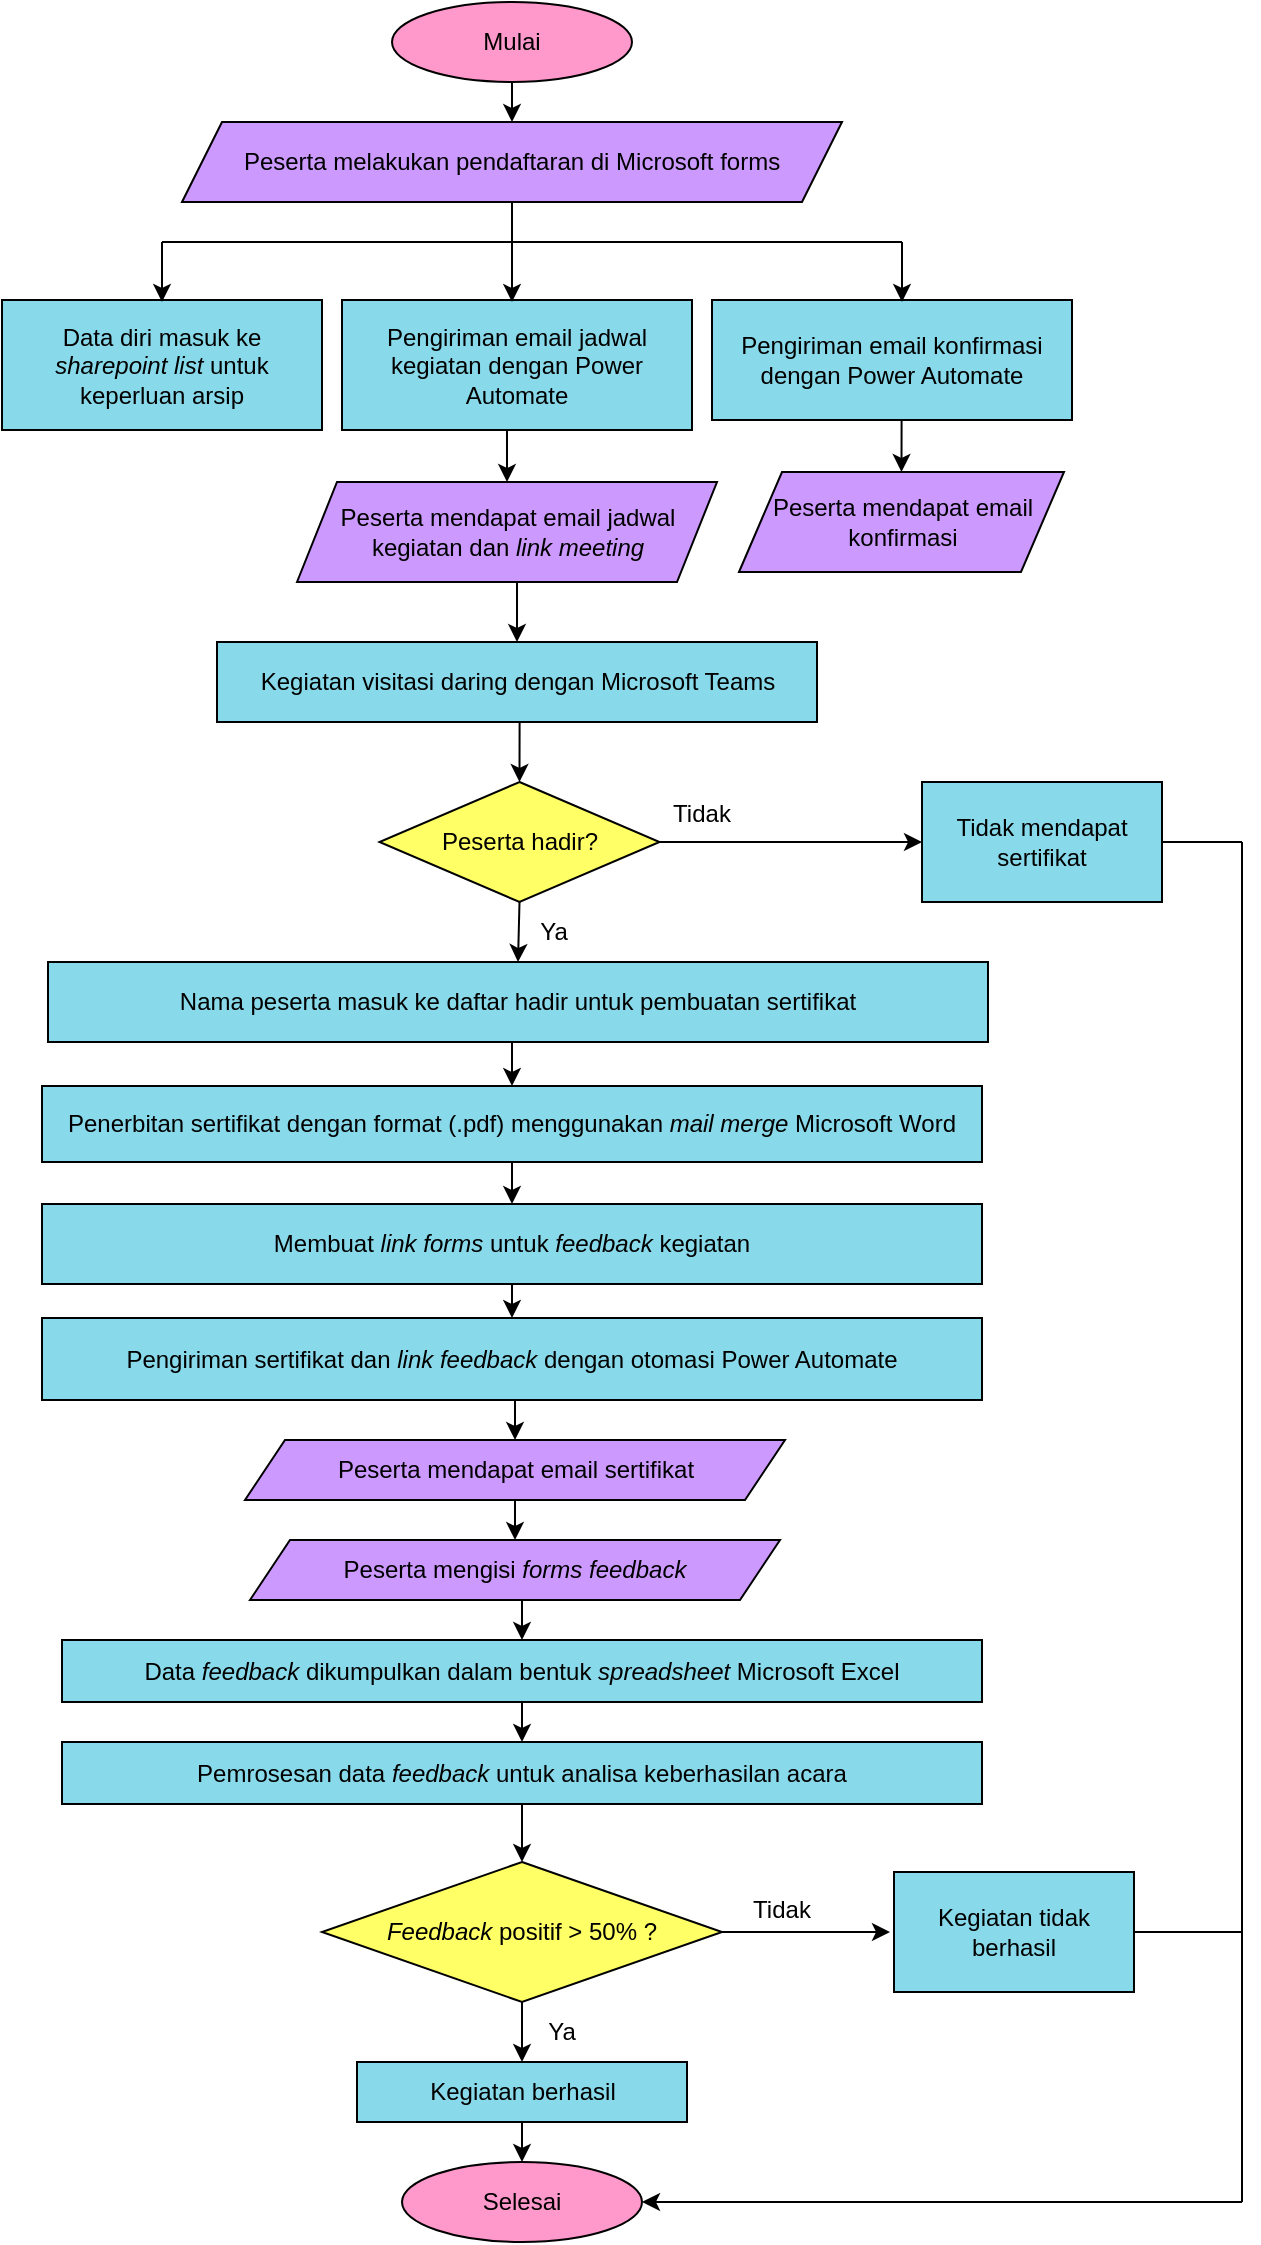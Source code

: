 <mxfile version="16.4.1" type="github">
  <diagram id="C5RBs43oDa-KdzZeNtuy" name="Page-1">
    <mxGraphModel dx="1076" dy="451" grid="1" gridSize="10" guides="1" tooltips="1" connect="1" arrows="1" fold="1" page="1" pageScale="1" pageWidth="827" pageHeight="1169" math="0" shadow="0">
      <root>
        <mxCell id="WIyWlLk6GJQsqaUBKTNV-0" />
        <mxCell id="WIyWlLk6GJQsqaUBKTNV-1" parent="WIyWlLk6GJQsqaUBKTNV-0" />
        <mxCell id="Xmg_F8E3b7S0yMsgVUb--53" style="edgeStyle=orthogonalEdgeStyle;rounded=0;orthogonalLoop=1;jettySize=auto;html=1;exitX=0.5;exitY=1;exitDx=0;exitDy=0;entryX=0.5;entryY=0;entryDx=0;entryDy=0;" parent="WIyWlLk6GJQsqaUBKTNV-1" source="Xmg_F8E3b7S0yMsgVUb--0" target="Xmg_F8E3b7S0yMsgVUb--1" edge="1">
          <mxGeometry relative="1" as="geometry" />
        </mxCell>
        <mxCell id="Xmg_F8E3b7S0yMsgVUb--0" value="Mulai" style="ellipse;whiteSpace=wrap;html=1;fillColor=#FF99CC;" parent="WIyWlLk6GJQsqaUBKTNV-1" vertex="1">
          <mxGeometry x="235" y="40" width="120" height="40" as="geometry" />
        </mxCell>
        <mxCell id="Xmg_F8E3b7S0yMsgVUb--1" value="Peserta melakukan pendaftaran di Microsoft&amp;nbsp;forms" style="shape=parallelogram;perimeter=parallelogramPerimeter;whiteSpace=wrap;html=1;fixedSize=1;fillColor=#CC99FF;" parent="WIyWlLk6GJQsqaUBKTNV-1" vertex="1">
          <mxGeometry x="130" y="100" width="330" height="40" as="geometry" />
        </mxCell>
        <mxCell id="Xmg_F8E3b7S0yMsgVUb--2" value="Data diri masuk ke &lt;i&gt;sharepoint list &lt;/i&gt;untuk keperluan arsip" style="rounded=0;whiteSpace=wrap;html=1;fillColor=#88DAEB;" parent="WIyWlLk6GJQsqaUBKTNV-1" vertex="1">
          <mxGeometry x="40" y="189" width="160" height="65" as="geometry" />
        </mxCell>
        <mxCell id="Kh-9gaG5R-nCd0gry7N--14" style="edgeStyle=orthogonalEdgeStyle;rounded=0;orthogonalLoop=1;jettySize=auto;html=1;exitX=0.5;exitY=1;exitDx=0;exitDy=0;entryX=0.5;entryY=0;entryDx=0;entryDy=0;" parent="WIyWlLk6GJQsqaUBKTNV-1" source="Xmg_F8E3b7S0yMsgVUb--3" target="Xmg_F8E3b7S0yMsgVUb--5" edge="1">
          <mxGeometry relative="1" as="geometry" />
        </mxCell>
        <mxCell id="Xmg_F8E3b7S0yMsgVUb--3" value="Pengiriman email konfirmasi dengan Power Automate" style="rounded=0;whiteSpace=wrap;html=1;fillColor=#88DAEB;" parent="WIyWlLk6GJQsqaUBKTNV-1" vertex="1">
          <mxGeometry x="395" y="189" width="180" height="60" as="geometry" />
        </mxCell>
        <mxCell id="Xmg_F8E3b7S0yMsgVUb--28" style="edgeStyle=orthogonalEdgeStyle;rounded=0;orthogonalLoop=1;jettySize=auto;html=1;exitX=0.5;exitY=1;exitDx=0;exitDy=0;entryX=0.5;entryY=0;entryDx=0;entryDy=0;" parent="WIyWlLk6GJQsqaUBKTNV-1" source="Xmg_F8E3b7S0yMsgVUb--4" target="Xmg_F8E3b7S0yMsgVUb--6" edge="1">
          <mxGeometry relative="1" as="geometry" />
        </mxCell>
        <mxCell id="Xmg_F8E3b7S0yMsgVUb--4" value="Pengiriman email jadwal kegiatan dengan Power Automate" style="rounded=0;whiteSpace=wrap;html=1;fillColor=#88DAEB;" parent="WIyWlLk6GJQsqaUBKTNV-1" vertex="1">
          <mxGeometry x="210" y="189" width="175" height="65" as="geometry" />
        </mxCell>
        <mxCell id="Xmg_F8E3b7S0yMsgVUb--5" value="Peserta mendapat email konfirmasi" style="shape=parallelogram;perimeter=parallelogramPerimeter;whiteSpace=wrap;html=1;fixedSize=1;size=21.5;fillColor=#CC99FF;" parent="WIyWlLk6GJQsqaUBKTNV-1" vertex="1">
          <mxGeometry x="408.5" y="275" width="162.5" height="50" as="geometry" />
        </mxCell>
        <mxCell id="Kh-9gaG5R-nCd0gry7N--15" style="edgeStyle=orthogonalEdgeStyle;rounded=0;orthogonalLoop=1;jettySize=auto;html=1;exitX=0.5;exitY=1;exitDx=0;exitDy=0;entryX=0.5;entryY=0;entryDx=0;entryDy=0;" parent="WIyWlLk6GJQsqaUBKTNV-1" source="Xmg_F8E3b7S0yMsgVUb--6" target="Xmg_F8E3b7S0yMsgVUb--7" edge="1">
          <mxGeometry relative="1" as="geometry" />
        </mxCell>
        <mxCell id="Xmg_F8E3b7S0yMsgVUb--6" value="Peserta mendapat email jadwal kegiatan dan &lt;i&gt;link meeting&lt;/i&gt;" style="shape=parallelogram;perimeter=parallelogramPerimeter;whiteSpace=wrap;html=1;fixedSize=1;fillColor=#CC99FF;" parent="WIyWlLk6GJQsqaUBKTNV-1" vertex="1">
          <mxGeometry x="187.5" y="280" width="210" height="50" as="geometry" />
        </mxCell>
        <mxCell id="Xmg_F8E3b7S0yMsgVUb--32" style="edgeStyle=orthogonalEdgeStyle;rounded=0;orthogonalLoop=1;jettySize=auto;html=1;exitX=0.5;exitY=1;exitDx=0;exitDy=0;entryX=0.5;entryY=0;entryDx=0;entryDy=0;" parent="WIyWlLk6GJQsqaUBKTNV-1" source="Xmg_F8E3b7S0yMsgVUb--7" target="Xmg_F8E3b7S0yMsgVUb--8" edge="1">
          <mxGeometry relative="1" as="geometry" />
        </mxCell>
        <mxCell id="Xmg_F8E3b7S0yMsgVUb--7" value="Kegiatan visitasi daring dengan Microsoft Teams" style="rounded=0;whiteSpace=wrap;html=1;fillColor=#88DAEB;" parent="WIyWlLk6GJQsqaUBKTNV-1" vertex="1">
          <mxGeometry x="147.5" y="360" width="300" height="40" as="geometry" />
        </mxCell>
        <mxCell id="Xmg_F8E3b7S0yMsgVUb--34" style="edgeStyle=orthogonalEdgeStyle;rounded=0;orthogonalLoop=1;jettySize=auto;html=1;exitX=0.5;exitY=1;exitDx=0;exitDy=0;entryX=0.5;entryY=0;entryDx=0;entryDy=0;" parent="WIyWlLk6GJQsqaUBKTNV-1" source="Xmg_F8E3b7S0yMsgVUb--8" target="Xmg_F8E3b7S0yMsgVUb--10" edge="1">
          <mxGeometry relative="1" as="geometry" />
        </mxCell>
        <mxCell id="HR6x1QMzDyvR9N6RNhHc-10" style="edgeStyle=orthogonalEdgeStyle;rounded=0;orthogonalLoop=1;jettySize=auto;html=1;exitX=1;exitY=0.5;exitDx=0;exitDy=0;entryX=0;entryY=0.5;entryDx=0;entryDy=0;" edge="1" parent="WIyWlLk6GJQsqaUBKTNV-1" source="Xmg_F8E3b7S0yMsgVUb--8" target="HR6x1QMzDyvR9N6RNhHc-2">
          <mxGeometry relative="1" as="geometry" />
        </mxCell>
        <mxCell id="Xmg_F8E3b7S0yMsgVUb--8" value="Peserta hadir?" style="rhombus;whiteSpace=wrap;html=1;fillColor=#FFFF66;" parent="WIyWlLk6GJQsqaUBKTNV-1" vertex="1">
          <mxGeometry x="228.75" y="430" width="140" height="60" as="geometry" />
        </mxCell>
        <mxCell id="Xmg_F8E3b7S0yMsgVUb--37" style="edgeStyle=orthogonalEdgeStyle;rounded=0;orthogonalLoop=1;jettySize=auto;html=1;exitX=0.5;exitY=1;exitDx=0;exitDy=0;entryX=0.5;entryY=0;entryDx=0;entryDy=0;" parent="WIyWlLk6GJQsqaUBKTNV-1" source="Xmg_F8E3b7S0yMsgVUb--10" target="Xmg_F8E3b7S0yMsgVUb--11" edge="1">
          <mxGeometry relative="1" as="geometry" />
        </mxCell>
        <mxCell id="Xmg_F8E3b7S0yMsgVUb--10" value="Nama peserta masuk ke daftar hadir untuk pembuatan sertifikat" style="rounded=0;whiteSpace=wrap;html=1;fillColor=#88DAEB;" parent="WIyWlLk6GJQsqaUBKTNV-1" vertex="1">
          <mxGeometry x="63" y="520" width="470" height="40" as="geometry" />
        </mxCell>
        <mxCell id="Xmg_F8E3b7S0yMsgVUb--38" style="edgeStyle=orthogonalEdgeStyle;rounded=0;orthogonalLoop=1;jettySize=auto;html=1;exitX=0.5;exitY=1;exitDx=0;exitDy=0;entryX=0.5;entryY=0;entryDx=0;entryDy=0;" parent="WIyWlLk6GJQsqaUBKTNV-1" source="Xmg_F8E3b7S0yMsgVUb--11" target="Xmg_F8E3b7S0yMsgVUb--13" edge="1">
          <mxGeometry relative="1" as="geometry" />
        </mxCell>
        <mxCell id="Xmg_F8E3b7S0yMsgVUb--11" value="Penerbitan sertifikat dengan format (.pdf) menggunakan &lt;i&gt;mail merge &lt;/i&gt;Microsoft Word" style="rounded=0;whiteSpace=wrap;html=1;fillColor=#88DAEB;" parent="WIyWlLk6GJQsqaUBKTNV-1" vertex="1">
          <mxGeometry x="60" y="582" width="470" height="38" as="geometry" />
        </mxCell>
        <mxCell id="Xmg_F8E3b7S0yMsgVUb--40" style="edgeStyle=orthogonalEdgeStyle;rounded=0;orthogonalLoop=1;jettySize=auto;html=1;exitX=0.5;exitY=1;exitDx=0;exitDy=0;entryX=0.5;entryY=0;entryDx=0;entryDy=0;" parent="WIyWlLk6GJQsqaUBKTNV-1" source="Xmg_F8E3b7S0yMsgVUb--12" target="Xmg_F8E3b7S0yMsgVUb--15" edge="1">
          <mxGeometry relative="1" as="geometry" />
        </mxCell>
        <mxCell id="Xmg_F8E3b7S0yMsgVUb--12" value="Pengiriman sertifikat dan &lt;i&gt;link feedback&lt;/i&gt; dengan otomasi Power Automate" style="rounded=0;whiteSpace=wrap;html=1;fillColor=#88DAEB;" parent="WIyWlLk6GJQsqaUBKTNV-1" vertex="1">
          <mxGeometry x="60" y="698" width="470" height="41" as="geometry" />
        </mxCell>
        <mxCell id="Xmg_F8E3b7S0yMsgVUb--39" style="edgeStyle=orthogonalEdgeStyle;rounded=0;orthogonalLoop=1;jettySize=auto;html=1;exitX=0.5;exitY=1;exitDx=0;exitDy=0;entryX=0.5;entryY=0;entryDx=0;entryDy=0;" parent="WIyWlLk6GJQsqaUBKTNV-1" source="Xmg_F8E3b7S0yMsgVUb--13" target="Xmg_F8E3b7S0yMsgVUb--12" edge="1">
          <mxGeometry relative="1" as="geometry" />
        </mxCell>
        <mxCell id="Xmg_F8E3b7S0yMsgVUb--13" value="Membuat &lt;i&gt;link forms&lt;/i&gt; untuk &lt;i&gt;feedback &lt;/i&gt;kegiatan" style="rounded=0;whiteSpace=wrap;html=1;fillColor=#88DAEB;" parent="WIyWlLk6GJQsqaUBKTNV-1" vertex="1">
          <mxGeometry x="60" y="641" width="470" height="40" as="geometry" />
        </mxCell>
        <mxCell id="Xmg_F8E3b7S0yMsgVUb--43" style="edgeStyle=orthogonalEdgeStyle;rounded=0;orthogonalLoop=1;jettySize=auto;html=1;exitX=0.5;exitY=1;exitDx=0;exitDy=0;entryX=0.5;entryY=0;entryDx=0;entryDy=0;" parent="WIyWlLk6GJQsqaUBKTNV-1" source="Xmg_F8E3b7S0yMsgVUb--14" target="Xmg_F8E3b7S0yMsgVUb--17" edge="1">
          <mxGeometry relative="1" as="geometry" />
        </mxCell>
        <mxCell id="Xmg_F8E3b7S0yMsgVUb--14" value="Data &lt;i&gt;feedback &lt;/i&gt;dikumpulkan dalam bentuk &lt;i&gt;spreadsheet &lt;/i&gt;Microsoft Excel" style="rounded=0;whiteSpace=wrap;html=1;fillColor=#88DAEB;" parent="WIyWlLk6GJQsqaUBKTNV-1" vertex="1">
          <mxGeometry x="70" y="859" width="460" height="31" as="geometry" />
        </mxCell>
        <mxCell id="Xmg_F8E3b7S0yMsgVUb--41" style="edgeStyle=orthogonalEdgeStyle;rounded=0;orthogonalLoop=1;jettySize=auto;html=1;exitX=0.5;exitY=1;exitDx=0;exitDy=0;entryX=0.5;entryY=0;entryDx=0;entryDy=0;" parent="WIyWlLk6GJQsqaUBKTNV-1" source="Xmg_F8E3b7S0yMsgVUb--15" target="Xmg_F8E3b7S0yMsgVUb--16" edge="1">
          <mxGeometry relative="1" as="geometry" />
        </mxCell>
        <mxCell id="Xmg_F8E3b7S0yMsgVUb--15" value="Peserta mendapat email sertifikat" style="shape=parallelogram;perimeter=parallelogramPerimeter;whiteSpace=wrap;html=1;fixedSize=1;fillColor=#CC99FF;" parent="WIyWlLk6GJQsqaUBKTNV-1" vertex="1">
          <mxGeometry x="161.5" y="759" width="270" height="30" as="geometry" />
        </mxCell>
        <mxCell id="Kh-9gaG5R-nCd0gry7N--19" style="edgeStyle=orthogonalEdgeStyle;rounded=0;orthogonalLoop=1;jettySize=auto;html=1;exitX=0.5;exitY=1;exitDx=0;exitDy=0;entryX=0.5;entryY=0;entryDx=0;entryDy=0;" parent="WIyWlLk6GJQsqaUBKTNV-1" source="Xmg_F8E3b7S0yMsgVUb--16" target="Xmg_F8E3b7S0yMsgVUb--14" edge="1">
          <mxGeometry relative="1" as="geometry" />
        </mxCell>
        <mxCell id="Xmg_F8E3b7S0yMsgVUb--16" value="Peserta mengisi &lt;i&gt;forms feedback&lt;/i&gt;" style="shape=parallelogram;perimeter=parallelogramPerimeter;whiteSpace=wrap;html=1;fixedSize=1;fillColor=#CC99FF;" parent="WIyWlLk6GJQsqaUBKTNV-1" vertex="1">
          <mxGeometry x="164" y="809" width="265" height="30" as="geometry" />
        </mxCell>
        <mxCell id="Xmg_F8E3b7S0yMsgVUb--44" style="edgeStyle=orthogonalEdgeStyle;rounded=0;orthogonalLoop=1;jettySize=auto;html=1;exitX=0.5;exitY=1;exitDx=0;exitDy=0;entryX=0.5;entryY=0;entryDx=0;entryDy=0;" parent="WIyWlLk6GJQsqaUBKTNV-1" source="Xmg_F8E3b7S0yMsgVUb--17" target="Xmg_F8E3b7S0yMsgVUb--19" edge="1">
          <mxGeometry relative="1" as="geometry" />
        </mxCell>
        <mxCell id="Xmg_F8E3b7S0yMsgVUb--17" value="Pemrosesan data &lt;i&gt;feedback &lt;/i&gt;untuk analisa keberhasilan acara" style="rounded=0;whiteSpace=wrap;html=1;fillColor=#88DAEB;" parent="WIyWlLk6GJQsqaUBKTNV-1" vertex="1">
          <mxGeometry x="70" y="910" width="460" height="31" as="geometry" />
        </mxCell>
        <mxCell id="Xmg_F8E3b7S0yMsgVUb--46" style="edgeStyle=orthogonalEdgeStyle;rounded=0;orthogonalLoop=1;jettySize=auto;html=1;exitX=0.5;exitY=1;exitDx=0;exitDy=0;entryX=0.5;entryY=0;entryDx=0;entryDy=0;" parent="WIyWlLk6GJQsqaUBKTNV-1" source="Xmg_F8E3b7S0yMsgVUb--19" target="Xmg_F8E3b7S0yMsgVUb--20" edge="1">
          <mxGeometry relative="1" as="geometry" />
        </mxCell>
        <mxCell id="Kh-9gaG5R-nCd0gry7N--22" style="edgeStyle=orthogonalEdgeStyle;rounded=0;orthogonalLoop=1;jettySize=auto;html=1;exitX=1;exitY=0.5;exitDx=0;exitDy=0;" parent="WIyWlLk6GJQsqaUBKTNV-1" source="Xmg_F8E3b7S0yMsgVUb--19" edge="1">
          <mxGeometry relative="1" as="geometry">
            <mxPoint x="484" y="1005" as="targetPoint" />
          </mxGeometry>
        </mxCell>
        <mxCell id="Xmg_F8E3b7S0yMsgVUb--19" value="&lt;i&gt;Feedback &lt;/i&gt;positif &amp;gt; 50% ?" style="rhombus;whiteSpace=wrap;html=1;fillColor=#FFFF66;" parent="WIyWlLk6GJQsqaUBKTNV-1" vertex="1">
          <mxGeometry x="200" y="970" width="200" height="70" as="geometry" />
        </mxCell>
        <mxCell id="Xmg_F8E3b7S0yMsgVUb--47" style="edgeStyle=orthogonalEdgeStyle;rounded=0;orthogonalLoop=1;jettySize=auto;html=1;exitX=0.5;exitY=1;exitDx=0;exitDy=0;entryX=0.5;entryY=0;entryDx=0;entryDy=0;" parent="WIyWlLk6GJQsqaUBKTNV-1" source="Xmg_F8E3b7S0yMsgVUb--20" target="Xmg_F8E3b7S0yMsgVUb--22" edge="1">
          <mxGeometry relative="1" as="geometry" />
        </mxCell>
        <mxCell id="Xmg_F8E3b7S0yMsgVUb--20" value="Kegiatan berhasil" style="rounded=0;whiteSpace=wrap;html=1;fillColor=#88DAEB;" parent="WIyWlLk6GJQsqaUBKTNV-1" vertex="1">
          <mxGeometry x="217.5" y="1070" width="165" height="30" as="geometry" />
        </mxCell>
        <mxCell id="Xmg_F8E3b7S0yMsgVUb--22" value="Selesai" style="ellipse;whiteSpace=wrap;html=1;fillColor=#FF99CC;" parent="WIyWlLk6GJQsqaUBKTNV-1" vertex="1">
          <mxGeometry x="240" y="1120" width="120" height="40" as="geometry" />
        </mxCell>
        <mxCell id="Xmg_F8E3b7S0yMsgVUb--48" value="Tidak" style="text;html=1;strokeColor=none;fillColor=none;align=center;verticalAlign=middle;whiteSpace=wrap;rounded=0;" parent="WIyWlLk6GJQsqaUBKTNV-1" vertex="1">
          <mxGeometry x="360" y="436" width="60" height="20" as="geometry" />
        </mxCell>
        <mxCell id="Xmg_F8E3b7S0yMsgVUb--50" value="Ya" style="text;html=1;strokeColor=none;fillColor=none;align=center;verticalAlign=middle;whiteSpace=wrap;rounded=0;" parent="WIyWlLk6GJQsqaUBKTNV-1" vertex="1">
          <mxGeometry x="286.25" y="490" width="60" height="30" as="geometry" />
        </mxCell>
        <mxCell id="Xmg_F8E3b7S0yMsgVUb--52" value="Ya" style="text;html=1;strokeColor=none;fillColor=none;align=center;verticalAlign=middle;whiteSpace=wrap;rounded=0;" parent="WIyWlLk6GJQsqaUBKTNV-1" vertex="1">
          <mxGeometry x="290" y="1040" width="60" height="30" as="geometry" />
        </mxCell>
        <mxCell id="Kh-9gaG5R-nCd0gry7N--6" value="" style="endArrow=none;html=1;rounded=0;" parent="WIyWlLk6GJQsqaUBKTNV-1" edge="1">
          <mxGeometry width="50" height="50" relative="1" as="geometry">
            <mxPoint x="120" y="160" as="sourcePoint" />
            <mxPoint x="490" y="160" as="targetPoint" />
          </mxGeometry>
        </mxCell>
        <mxCell id="Kh-9gaG5R-nCd0gry7N--7" value="" style="endArrow=classic;html=1;rounded=0;entryX=0.5;entryY=0;entryDx=0;entryDy=0;" parent="WIyWlLk6GJQsqaUBKTNV-1" edge="1">
          <mxGeometry width="50" height="50" relative="1" as="geometry">
            <mxPoint x="490" y="160" as="sourcePoint" />
            <mxPoint x="490" y="190" as="targetPoint" />
          </mxGeometry>
        </mxCell>
        <mxCell id="Kh-9gaG5R-nCd0gry7N--8" value="" style="endArrow=classic;html=1;rounded=0;" parent="WIyWlLk6GJQsqaUBKTNV-1" edge="1">
          <mxGeometry width="50" height="50" relative="1" as="geometry">
            <mxPoint x="120" y="160" as="sourcePoint" />
            <mxPoint x="120" y="190" as="targetPoint" />
          </mxGeometry>
        </mxCell>
        <mxCell id="Kh-9gaG5R-nCd0gry7N--9" value="" style="endArrow=classic;html=1;rounded=0;" parent="WIyWlLk6GJQsqaUBKTNV-1" edge="1">
          <mxGeometry width="50" height="50" relative="1" as="geometry">
            <mxPoint x="295" y="160" as="sourcePoint" />
            <mxPoint x="295" y="190" as="targetPoint" />
          </mxGeometry>
        </mxCell>
        <mxCell id="Kh-9gaG5R-nCd0gry7N--12" value="" style="endArrow=none;html=1;rounded=0;entryX=0.5;entryY=1;entryDx=0;entryDy=0;" parent="WIyWlLk6GJQsqaUBKTNV-1" target="Xmg_F8E3b7S0yMsgVUb--1" edge="1">
          <mxGeometry width="50" height="50" relative="1" as="geometry">
            <mxPoint x="295" y="160" as="sourcePoint" />
            <mxPoint x="380" y="130" as="targetPoint" />
          </mxGeometry>
        </mxCell>
        <mxCell id="Xmg_F8E3b7S0yMsgVUb--51" value="Tidak" style="text;html=1;strokeColor=none;fillColor=none;align=center;verticalAlign=middle;whiteSpace=wrap;rounded=0;" parent="WIyWlLk6GJQsqaUBKTNV-1" vertex="1">
          <mxGeometry x="400" y="984" width="60" height="20" as="geometry" />
        </mxCell>
        <mxCell id="HR6x1QMzDyvR9N6RNhHc-1" value="" style="endArrow=none;html=1;rounded=0;exitX=1;exitY=0.5;exitDx=0;exitDy=0;" edge="1" parent="WIyWlLk6GJQsqaUBKTNV-1" source="HR6x1QMzDyvR9N6RNhHc-2">
          <mxGeometry width="50" height="50" relative="1" as="geometry">
            <mxPoint x="650" y="460" as="sourcePoint" />
            <mxPoint x="660" y="460" as="targetPoint" />
          </mxGeometry>
        </mxCell>
        <mxCell id="HR6x1QMzDyvR9N6RNhHc-3" value="Kegiatan tidak berhasil" style="rounded=0;whiteSpace=wrap;html=1;fillColor=#88DAEB;" vertex="1" parent="WIyWlLk6GJQsqaUBKTNV-1">
          <mxGeometry x="486" y="975" width="120" height="60" as="geometry" />
        </mxCell>
        <mxCell id="HR6x1QMzDyvR9N6RNhHc-4" value="" style="endArrow=classic;html=1;rounded=0;entryX=1;entryY=0.5;entryDx=0;entryDy=0;" edge="1" parent="WIyWlLk6GJQsqaUBKTNV-1">
          <mxGeometry width="50" height="50" relative="1" as="geometry">
            <mxPoint x="660" y="1140" as="sourcePoint" />
            <mxPoint x="360" y="1140" as="targetPoint" />
          </mxGeometry>
        </mxCell>
        <mxCell id="HR6x1QMzDyvR9N6RNhHc-5" value="" style="endArrow=none;html=1;rounded=0;" edge="1" parent="WIyWlLk6GJQsqaUBKTNV-1">
          <mxGeometry width="50" height="50" relative="1" as="geometry">
            <mxPoint x="660" y="460" as="sourcePoint" />
            <mxPoint x="660" y="1140" as="targetPoint" />
          </mxGeometry>
        </mxCell>
        <mxCell id="HR6x1QMzDyvR9N6RNhHc-6" value="" style="endArrow=none;html=1;rounded=0;exitX=1;exitY=0.5;exitDx=0;exitDy=0;" edge="1" parent="WIyWlLk6GJQsqaUBKTNV-1" source="HR6x1QMzDyvR9N6RNhHc-3">
          <mxGeometry width="50" height="50" relative="1" as="geometry">
            <mxPoint x="620" y="1090" as="sourcePoint" />
            <mxPoint x="660" y="1005" as="targetPoint" />
          </mxGeometry>
        </mxCell>
        <mxCell id="HR6x1QMzDyvR9N6RNhHc-2" value="&lt;span&gt;Tidak mendapat sertifikat&lt;/span&gt;" style="rounded=0;whiteSpace=wrap;html=1;fillColor=#88DAEB;" vertex="1" parent="WIyWlLk6GJQsqaUBKTNV-1">
          <mxGeometry x="500" y="430" width="120" height="60" as="geometry" />
        </mxCell>
      </root>
    </mxGraphModel>
  </diagram>
</mxfile>
